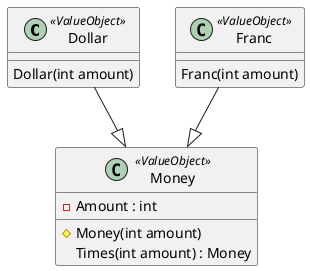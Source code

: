 @startuml
class Dollar <<ValueObject>>
{
    Dollar(int amount)
}

class Franc <<ValueObject>>
{
    Franc(int amount)
}

class Money <<ValueObject>>
{
    -Amount : int
    #Money(int amount)
    Times(int amount) : Money
}
Dollar --|> Money
Franc --|> Money
@enduml